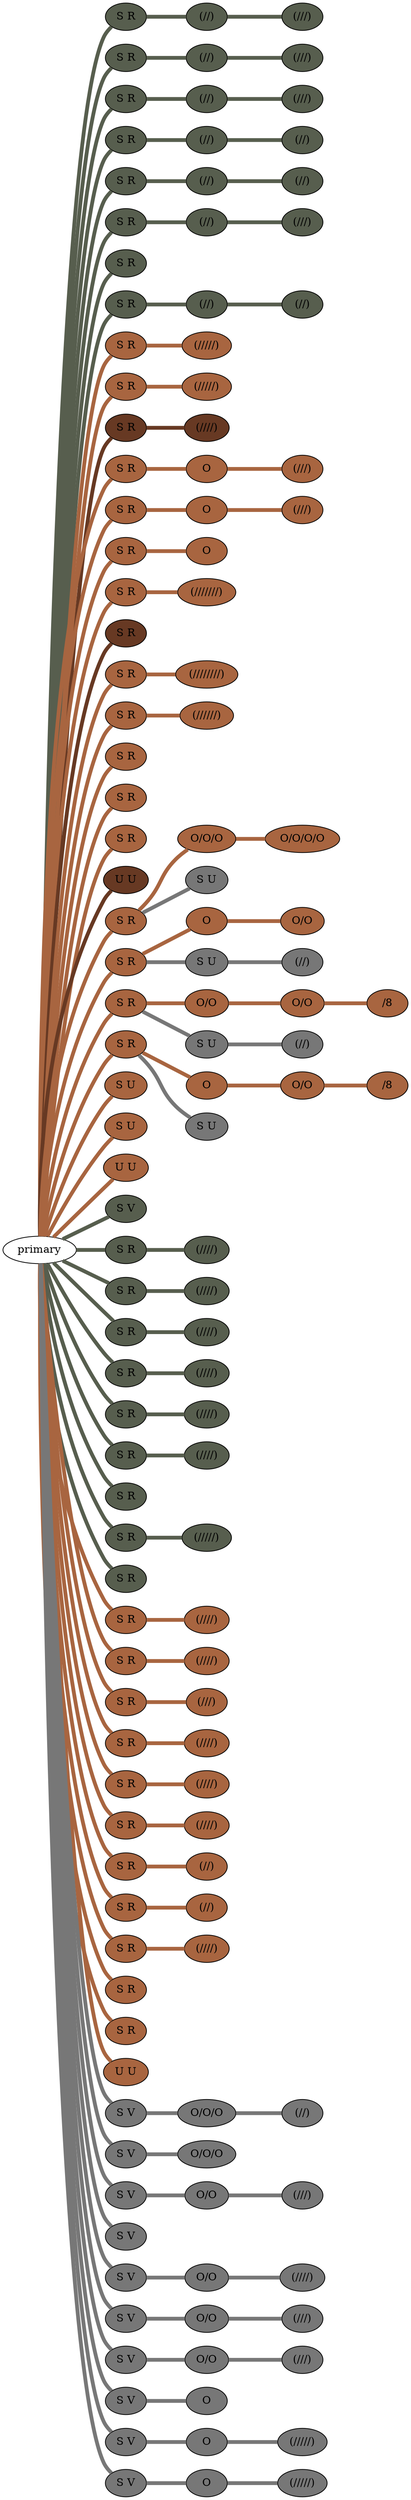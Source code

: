 graph {
 graph [rankdir=LR]
"1" [qtype="pendant_node", pendant_colors="#575E4E,#777777", pendant_ply="S", pendant_attach="R", pendant_length="42", label="S R", style=filled, fillcolor="#575E4E"]
"primary" -- "1" [qtype="pendant_link",penwidth=5,color="#575E4E"]
"1:0" [qtype="knot_node", knot_value="2", knot_type="L", knot_position="8.5", knot_spin="S", label="(//)", style=filled, fillcolor="#575E4E"]
"1" -- "1:0" [qtype="knot_link",penwidth=5,color="#575E4E"]
"1:1" [qtype="knot_node", knot_value="3", knot_type="L", knot_position="15.0", knot_spin="S", label="(///)", style=filled, fillcolor="#575E4E"]
"1:0" -- "1:1" [qtype="knot_link",penwidth=5,color="#575E4E"]
"2" [qtype="pendant_node", pendant_colors="#575E4E,#777777", pendant_ply="S", pendant_attach="R", pendant_length="20", label="S R", style=filled, fillcolor="#575E4E"]
"primary" -- "2" [qtype="pendant_link",penwidth=5,color="#575E4E"]
"2:0" [qtype="knot_node", knot_value="2", knot_type="L", knot_position="8.5", knot_spin="S", label="(//)", style=filled, fillcolor="#575E4E"]
"2" -- "2:0" [qtype="knot_link",penwidth=5,color="#575E4E"]
"2:1" [qtype="knot_node", knot_value="3", knot_type="L", knot_position="15.5", knot_spin="S", label="(///)", style=filled, fillcolor="#575E4E"]
"2:0" -- "2:1" [qtype="knot_link",penwidth=5,color="#575E4E"]
"3" [qtype="pendant_node", pendant_colors="#575E4E,#777777", pendant_ply="S", pendant_attach="R", pendant_length="38", label="S R", style=filled, fillcolor="#575E4E"]
"primary" -- "3" [qtype="pendant_link",penwidth=5,color="#575E4E"]
"3:0" [qtype="knot_node", knot_value="2", knot_type="L", knot_position="9.0", knot_spin="S", label="(//)", style=filled, fillcolor="#575E4E"]
"3" -- "3:0" [qtype="knot_link",penwidth=5,color="#575E4E"]
"3:1" [qtype="knot_node", knot_value="3", knot_type="L", knot_position="15.5", knot_spin="S", label="(///)", style=filled, fillcolor="#575E4E"]
"3:0" -- "3:1" [qtype="knot_link",penwidth=5,color="#575E4E"]
"4" [qtype="pendant_node", pendant_colors="#575E4E,#777777", pendant_ply="S", pendant_attach="R", pendant_length="40", label="S R", style=filled, fillcolor="#575E4E"]
"primary" -- "4" [qtype="pendant_link",penwidth=5,color="#575E4E"]
"4:0" [qtype="knot_node", knot_value="2", knot_type="L", knot_position="9.0", knot_spin="S", label="(//)", style=filled, fillcolor="#575E4E"]
"4" -- "4:0" [qtype="knot_link",penwidth=5,color="#575E4E"]
"4:1" [qtype="knot_node", knot_value="2", knot_type="L", knot_position="14.5", knot_spin="S", label="(//)", style=filled, fillcolor="#575E4E"]
"4:0" -- "4:1" [qtype="knot_link",penwidth=5,color="#575E4E"]
"5" [qtype="pendant_node", pendant_colors="#575E4E,#777777", pendant_ply="S", pendant_attach="R", pendant_length="17", label="S R", style=filled, fillcolor="#575E4E"]
"primary" -- "5" [qtype="pendant_link",penwidth=5,color="#575E4E"]
"5:0" [qtype="knot_node", knot_value="2", knot_type="L", knot_position="9.5", knot_spin="S", label="(//)", style=filled, fillcolor="#575E4E"]
"5" -- "5:0" [qtype="knot_link",penwidth=5,color="#575E4E"]
"5:1" [qtype="knot_node", knot_value="2", knot_type="L", knot_position="13.5", knot_spin="S", label="(//)", style=filled, fillcolor="#575E4E"]
"5:0" -- "5:1" [qtype="knot_link",penwidth=5,color="#575E4E"]
"6" [qtype="pendant_node", pendant_colors="#575E4E,#777777", pendant_ply="S", pendant_attach="R", pendant_length="25", label="S R", style=filled, fillcolor="#575E4E"]
"primary" -- "6" [qtype="pendant_link",penwidth=5,color="#575E4E"]
"6:0" [qtype="knot_node", knot_value="2", knot_type="L", knot_position="10.0", knot_spin="S", label="(//)", style=filled, fillcolor="#575E4E"]
"6" -- "6:0" [qtype="knot_link",penwidth=5,color="#575E4E"]
"6:1" [qtype="knot_node", knot_value="3", knot_type="L", knot_position="14.5", knot_spin="S", label="(///)", style=filled, fillcolor="#575E4E"]
"6:0" -- "6:1" [qtype="knot_link",penwidth=5,color="#575E4E"]
"7" [qtype="pendant_node", pendant_colors="#575E4E,#777777", pendant_ply="S", pendant_attach="R", pendant_length="10", label="S R", style=filled, fillcolor="#575E4E"]
"primary" -- "7" [qtype="pendant_link",penwidth=5,color="#575E4E"]
"8" [qtype="pendant_node", pendant_colors="#575E4E,#777777", pendant_ply="S", pendant_attach="R", pendant_length="28", label="S R", style=filled, fillcolor="#575E4E"]
"primary" -- "8" [qtype="pendant_link",penwidth=5,color="#575E4E"]
"8:0" [qtype="knot_node", knot_value="2", knot_type="L", knot_position="10.5", knot_spin="S", label="(//)", style=filled, fillcolor="#575E4E"]
"8" -- "8:0" [qtype="knot_link",penwidth=5,color="#575E4E"]
"8:1" [qtype="knot_node", knot_value="2", knot_type="L", knot_position="15.0", knot_spin="S", label="(//)", style=filled, fillcolor="#575E4E"]
"8:0" -- "8:1" [qtype="knot_link",penwidth=5,color="#575E4E"]
"9" [qtype="pendant_node", pendant_colors="#A86540,#777777", pendant_ply="S", pendant_attach="R", pendant_length="25", label="S R", style=filled, fillcolor="#A86540"]
"primary" -- "9" [qtype="pendant_link",penwidth=5,color="#A86540"]
"9:0" [qtype="knot_node", knot_value="5", knot_type="L", knot_position="10.5", knot_spin="S", label="(/////)", style=filled, fillcolor="#A86540"]
"9" -- "9:0" [qtype="knot_link",penwidth=5,color="#A86540"]
"10" [qtype="pendant_node", pendant_colors="#A86540,#777777", pendant_ply="S", pendant_attach="R", pendant_length="19", label="S R", style=filled, fillcolor="#A86540"]
"primary" -- "10" [qtype="pendant_link",penwidth=5,color="#A86540"]
"10:0" [qtype="knot_node", knot_value="5", knot_type="L", knot_position="10.0", knot_spin="S", label="(/////)", style=filled, fillcolor="#A86540"]
"10" -- "10:0" [qtype="knot_link",penwidth=5,color="#A86540"]
"11" [qtype="pendant_node", pendant_colors="#673923,#A86540,#575E4E,#777777", pendant_ply="S", pendant_attach="R", pendant_length="20", label="S R", style=filled, fillcolor="#673923"]
"primary" -- "11" [qtype="pendant_link",penwidth=5,color="#673923"]
"11:0" [qtype="knot_node", knot_value="4", knot_type="L", knot_position="11.0", knot_spin="S", label="(////)", style=filled, fillcolor="#673923"]
"11" -- "11:0" [qtype="knot_link",penwidth=5,color="#673923"]
"12" [qtype="pendant_node", pendant_colors="#A86540,#777777", pendant_ply="S", pendant_attach="R", pendant_length="28", label="S R", style=filled, fillcolor="#A86540"]
"primary" -- "12" [qtype="pendant_link",penwidth=5,color="#A86540"]
"12:0" [qtype="knot_node", knot_value="1", knot_type="S", knot_position="4.5", knot_spin="S", label="O", style=filled, fillcolor="#A86540"]
"12" -- "12:0" [qtype="knot_link",penwidth=5,color="#A86540"]
"12:1" [qtype="knot_node", knot_value="3", knot_type="L", knot_position="11.0", knot_spin="S", label="(///)", style=filled, fillcolor="#A86540"]
"12:0" -- "12:1" [qtype="knot_link",penwidth=5,color="#A86540"]
"13" [qtype="pendant_node", pendant_colors="#A86540,#777777", pendant_ply="S", pendant_attach="R", pendant_length="23", label="S R", style=filled, fillcolor="#A86540"]
"primary" -- "13" [qtype="pendant_link",penwidth=5,color="#A86540"]
"13:0" [qtype="knot_node", knot_value="1", knot_type="S", knot_position="4.0", knot_spin="S", label="O", style=filled, fillcolor="#A86540"]
"13" -- "13:0" [qtype="knot_link",penwidth=5,color="#A86540"]
"13:1" [qtype="knot_node", knot_value="3", knot_type="L", knot_position="10.0", knot_spin="S", label="(///)", style=filled, fillcolor="#A86540"]
"13:0" -- "13:1" [qtype="knot_link",penwidth=5,color="#A86540"]
"14" [qtype="pendant_node", pendant_colors="#A86540,#777777", pendant_ply="S", pendant_attach="R", pendant_length="13", label="S R", style=filled, fillcolor="#A86540"]
"primary" -- "14" [qtype="pendant_link",penwidth=5,color="#A86540"]
"14:0" [qtype="knot_node", knot_value="1", knot_type="S", knot_position="4.0", knot_spin="S", label="O", style=filled, fillcolor="#A86540"]
"14" -- "14:0" [qtype="knot_link",penwidth=5,color="#A86540"]
"15" [qtype="pendant_node", pendant_colors="#A86540,#777777", pendant_ply="S", pendant_attach="R", pendant_length="25", label="S R", style=filled, fillcolor="#A86540"]
"primary" -- "15" [qtype="pendant_link",penwidth=5,color="#A86540"]
"15:0" [qtype="knot_node", knot_value="7", knot_type="L", knot_position="10.5", knot_spin="S", label="(///////)", style=filled, fillcolor="#A86540"]
"15" -- "15:0" [qtype="knot_link",penwidth=5,color="#A86540"]
"16" [qtype="pendant_node", pendant_colors="#673923", pendant_ply="S", pendant_attach="R", pendant_length="0", label="S R", style=filled, fillcolor="#673923"]
"primary" -- "16" [qtype="pendant_link",penwidth=5,color="#673923"]
"17" [qtype="pendant_node", pendant_colors="#A86540,#777777", pendant_ply="S", pendant_attach="R", pendant_length="20", label="S R", style=filled, fillcolor="#A86540"]
"primary" -- "17" [qtype="pendant_link",penwidth=5,color="#A86540"]
"17:0" [qtype="knot_node", knot_value="8", knot_type="L", knot_position="10.0", knot_spin="S", label="(////////)", style=filled, fillcolor="#A86540"]
"17" -- "17:0" [qtype="knot_link",penwidth=5,color="#A86540"]
"18" [qtype="pendant_node", pendant_colors="#A86540,#777777", pendant_ply="S", pendant_attach="R", pendant_length="19", label="S R", style=filled, fillcolor="#A86540"]
"primary" -- "18" [qtype="pendant_link",penwidth=5,color="#A86540"]
"18:0" [qtype="knot_node", knot_value="6", knot_type="L", knot_position="10.5", knot_spin="S", label="(//////)", style=filled, fillcolor="#A86540"]
"18" -- "18:0" [qtype="knot_link",penwidth=5,color="#A86540"]
"19" [qtype="pendant_node", pendant_colors="#A86540", pendant_ply="S", pendant_attach="R", pendant_length="3", label="S R", style=filled, fillcolor="#A86540"]
"primary" -- "19" [qtype="pendant_link",penwidth=5,color="#A86540"]
"20" [qtype="pendant_node", pendant_colors="#A86540", pendant_ply="S", pendant_attach="R", pendant_length="1", label="S R", style=filled, fillcolor="#A86540"]
"primary" -- "20" [qtype="pendant_link",penwidth=5,color="#A86540"]
"21" [qtype="pendant_node", pendant_colors="#A86540", pendant_ply="S", pendant_attach="R", pendant_length="1", label="S R", style=filled, fillcolor="#A86540"]
"primary" -- "21" [qtype="pendant_link",penwidth=5,color="#A86540"]
"22" [qtype="pendant_node", pendant_colors="#673923", pendant_ply="U", pendant_attach="U", pendant_length="0", label="U U", style=filled, fillcolor="#673923"]
"primary" -- "22" [qtype="pendant_link",penwidth=5,color="#673923"]
"23" [qtype="pendant_node", pendant_colors="#A86540", pendant_ply="S", pendant_attach="R", pendant_length="12", label="S R", style=filled, fillcolor="#A86540"]
"primary" -- "23" [qtype="pendant_link",penwidth=5,color="#A86540"]
"23:0" [qtype="knot_node", knot_value="3", knot_type="S", knot_position="4.0", knot_spin="S", label="O/O/O", style=filled, fillcolor="#A86540"]
"23" -- "23:0" [qtype="knot_link",penwidth=5,color="#A86540"]
"23:1" [qtype="knot_node", knot_value="4", knot_type="S", knot_position="11.0", knot_spin="S", label="O/O/O/O", style=filled, fillcolor="#A86540"]
"23:0" -- "23:1" [qtype="knot_link",penwidth=5,color="#A86540"]
"23s1" [qtype="pendant_node", pendant_colors="#777777", pendant_ply="S", pendant_attach="U", pendant_length="10", label="S U", style=filled, fillcolor="#777777"]
"23" -- "23s1" [qtype="pendant_link",penwidth=5,color="#777777"]
"24" [qtype="pendant_node", pendant_colors="#A86540", pendant_ply="S", pendant_attach="R", pendant_length="25", label="S R", style=filled, fillcolor="#A86540"]
"primary" -- "24" [qtype="pendant_link",penwidth=5,color="#A86540"]
"24:0" [qtype="knot_node", knot_value="1", knot_type="S", knot_position="3.5", knot_spin="S", label="O", style=filled, fillcolor="#A86540"]
"24" -- "24:0" [qtype="knot_link",penwidth=5,color="#A86540"]
"24:1" [qtype="knot_node", knot_value="2", knot_type="S", knot_position="11.0", knot_spin="S", label="O/O", style=filled, fillcolor="#A86540"]
"24:0" -- "24:1" [qtype="knot_link",penwidth=5,color="#A86540"]
"24s1" [qtype="pendant_node", pendant_colors="#777777", pendant_ply="S", pendant_attach="U", pendant_length="24", label="S U", style=filled, fillcolor="#777777"]
"24" -- "24s1" [qtype="pendant_link",penwidth=5,color="#777777"]
"24s1:0" [qtype="knot_node", knot_value="2", knot_type="L", knot_position="15.5", knot_spin="S", label="(//)", style=filled, fillcolor="#777777"]
"24s1" -- "24s1:0" [qtype="knot_link",penwidth=5,color="#777777"]
"25" [qtype="pendant_node", pendant_colors="#A86540", pendant_ply="S", pendant_attach="R", pendant_length="24", label="S R", style=filled, fillcolor="#A86540"]
"primary" -- "25" [qtype="pendant_link",penwidth=5,color="#A86540"]
"25:0" [qtype="knot_node", knot_value="2", knot_type="S", knot_position="2.5", knot_spin="S", label="O/O", style=filled, fillcolor="#A86540"]
"25" -- "25:0" [qtype="knot_link",penwidth=5,color="#A86540"]
"25:1" [qtype="knot_node", knot_value="2", knot_type="S", knot_position="11.0", knot_spin="S", label="O/O", style=filled, fillcolor="#A86540"]
"25:0" -- "25:1" [qtype="knot_link",penwidth=5,color="#A86540"]
"25:2" [qtype="knot_node", knot_value="1", knot_type="E", knot_position="19.5", knot_spin="S", label="/8", style=filled, fillcolor="#A86540"]
"25:1" -- "25:2" [qtype="knot_link",penwidth=5,color="#A86540"]
"25s1" [qtype="pendant_node", pendant_colors="#777777", pendant_ply="S", pendant_attach="U", pendant_length="25", label="S U", style=filled, fillcolor="#777777"]
"25" -- "25s1" [qtype="pendant_link",penwidth=5,color="#777777"]
"25s1:0" [qtype="knot_node", knot_value="2", knot_type="L", knot_position="17.5", knot_spin="S", label="(//)", style=filled, fillcolor="#777777"]
"25s1" -- "25s1:0" [qtype="knot_link",penwidth=5,color="#777777"]
"26" [qtype="pendant_node", pendant_colors="#A86540", pendant_ply="S", pendant_attach="R", pendant_length="28", label="S R", style=filled, fillcolor="#A86540"]
"primary" -- "26" [qtype="pendant_link",penwidth=5,color="#A86540"]
"26:0" [qtype="knot_node", knot_value="1", knot_type="S", knot_position="2.5", knot_spin="S", label="O", style=filled, fillcolor="#A86540"]
"26" -- "26:0" [qtype="knot_link",penwidth=5,color="#A86540"]
"26:1" [qtype="knot_node", knot_value="2", knot_type="S", knot_position="10.5", knot_spin="S", label="O/O", style=filled, fillcolor="#A86540"]
"26:0" -- "26:1" [qtype="knot_link",penwidth=5,color="#A86540"]
"26:2" [qtype="knot_node", knot_value="1", knot_type="E", knot_position="19.5", knot_spin="S", label="/8", style=filled, fillcolor="#A86540"]
"26:1" -- "26:2" [qtype="knot_link",penwidth=5,color="#A86540"]
"26s1" [qtype="pendant_node", pendant_colors="#777777", pendant_ply="S", pendant_attach="U", pendant_length="9", label="S U", style=filled, fillcolor="#777777"]
"26" -- "26s1" [qtype="pendant_link",penwidth=5,color="#777777"]
"27" [qtype="pendant_node", pendant_colors="#A86540", pendant_ply="S", pendant_attach="U", pendant_length="1", label="S U", style=filled, fillcolor="#A86540"]
"primary" -- "27" [qtype="pendant_link",penwidth=5,color="#A86540"]
"28" [qtype="pendant_node", pendant_colors="#A86540", pendant_ply="S", pendant_attach="U", pendant_length="1", label="S U", style=filled, fillcolor="#A86540"]
"primary" -- "28" [qtype="pendant_link",penwidth=5,color="#A86540"]
"M1" [qtype="pendant_node", pendant_colors="#A86540", pendant_ply="U", pendant_attach="U", pendant_length="2", label="U U", style=filled, fillcolor="#A86540"]
"primary" -- "M1" [qtype="pendant_link",penwidth=5,color="#A86540"]
"29" [qtype="pendant_node", pendant_colors="#575E4E,#A86540", pendant_ply="S", pendant_attach="V", pendant_length="7", label="S V", style=filled, fillcolor="#575E4E"]
"primary" -- "29" [qtype="pendant_link",penwidth=5,color="#575E4E"]
"30" [qtype="pendant_node", pendant_colors="#575E4E,#A86540", pendant_ply="S", pendant_attach="R", pendant_length="35", label="S R", style=filled, fillcolor="#575E4E"]
"primary" -- "30" [qtype="pendant_link",penwidth=5,color="#575E4E"]
"30:0" [qtype="knot_node", knot_value="4", knot_type="L", knot_position="14.0", knot_spin="S", label="(////)", style=filled, fillcolor="#575E4E"]
"30" -- "30:0" [qtype="knot_link",penwidth=5,color="#575E4E"]
"31" [qtype="pendant_node", pendant_colors="#575E4E,#A86540", pendant_ply="S", pendant_attach="R", pendant_length="48", label="S R", style=filled, fillcolor="#575E4E"]
"primary" -- "31" [qtype="pendant_link",penwidth=5,color="#575E4E"]
"31:0" [qtype="knot_node", knot_value="4", knot_type="L", knot_position="14.0", knot_spin="S", label="(////)", style=filled, fillcolor="#575E4E"]
"31" -- "31:0" [qtype="knot_link",penwidth=5,color="#575E4E"]
"32" [qtype="pendant_node", pendant_colors="#575E4E,#A86540", pendant_ply="S", pendant_attach="R", pendant_length="45", label="S R", style=filled, fillcolor="#575E4E"]
"primary" -- "32" [qtype="pendant_link",penwidth=5,color="#575E4E"]
"32:0" [qtype="knot_node", knot_value="4", knot_type="L", knot_position="14.0", knot_spin="S", label="(////)", style=filled, fillcolor="#575E4E"]
"32" -- "32:0" [qtype="knot_link",penwidth=5,color="#575E4E"]
"33" [qtype="pendant_node", pendant_colors="#575E4E,#A86540", pendant_ply="S", pendant_attach="R", pendant_length="38", label="S R", style=filled, fillcolor="#575E4E"]
"primary" -- "33" [qtype="pendant_link",penwidth=5,color="#575E4E"]
"33:0" [qtype="knot_node", knot_value="4", knot_type="L", knot_position="13.5", knot_spin="S", label="(////)", style=filled, fillcolor="#575E4E"]
"33" -- "33:0" [qtype="knot_link",penwidth=5,color="#575E4E"]
"34" [qtype="pendant_node", pendant_colors="#575E4E,#A86540", pendant_ply="S", pendant_attach="R", pendant_length="26", label="S R", style=filled, fillcolor="#575E4E"]
"primary" -- "34" [qtype="pendant_link",penwidth=5,color="#575E4E"]
"34:0" [qtype="knot_node", knot_value="4", knot_type="L", knot_position="13.5", knot_spin="S", label="(////)", style=filled, fillcolor="#575E4E"]
"34" -- "34:0" [qtype="knot_link",penwidth=5,color="#575E4E"]
"35" [qtype="pendant_node", pendant_colors="#575E4E,#A86540", pendant_ply="S", pendant_attach="R", pendant_length="29", label="S R", style=filled, fillcolor="#575E4E"]
"primary" -- "35" [qtype="pendant_link",penwidth=5,color="#575E4E"]
"35:0" [qtype="knot_node", knot_value="4", knot_type="L", knot_position="14.0", knot_spin="S", label="(////)", style=filled, fillcolor="#575E4E"]
"35" -- "35:0" [qtype="knot_link",penwidth=5,color="#575E4E"]
"36" [qtype="pendant_node", pendant_colors="#575E4E,#A86540", pendant_ply="S", pendant_attach="R", pendant_length="12", label="S R", style=filled, fillcolor="#575E4E"]
"primary" -- "36" [qtype="pendant_link",penwidth=5,color="#575E4E"]
"37" [qtype="pendant_node", pendant_colors="#575E4E,#A86540", pendant_ply="S", pendant_attach="R", pendant_length="31", label="S R", style=filled, fillcolor="#575E4E"]
"primary" -- "37" [qtype="pendant_link",penwidth=5,color="#575E4E"]
"37:0" [qtype="knot_node", knot_value="5", knot_type="L", knot_position="14.0", knot_spin="S", label="(/////)", style=filled, fillcolor="#575E4E"]
"37" -- "37:0" [qtype="knot_link",penwidth=5,color="#575E4E"]
"38" [qtype="pendant_node", pendant_colors="#575E4E,#A86540", pendant_ply="S", pendant_attach="R", pendant_length="9", label="S R", style=filled, fillcolor="#575E4E"]
"primary" -- "38" [qtype="pendant_link",penwidth=5,color="#575E4E"]
"39" [qtype="pendant_node", pendant_colors="#A86540,#777777", pendant_ply="S", pendant_attach="R", pendant_length="24", label="S R", style=filled, fillcolor="#A86540"]
"primary" -- "39" [qtype="pendant_link",penwidth=5,color="#A86540"]
"39:0" [qtype="knot_node", knot_value="4", knot_type="L", knot_position="15.0", knot_spin="S", label="(////)", style=filled, fillcolor="#A86540"]
"39" -- "39:0" [qtype="knot_link",penwidth=5,color="#A86540"]
"40" [qtype="pendant_node", pendant_colors="#A86540,#777777", pendant_ply="S", pendant_attach="R", pendant_length="29", label="S R", style=filled, fillcolor="#A86540"]
"primary" -- "40" [qtype="pendant_link",penwidth=5,color="#A86540"]
"40:0" [qtype="knot_node", knot_value="4", knot_type="L", knot_position="15.0", knot_spin="S", label="(////)", style=filled, fillcolor="#A86540"]
"40" -- "40:0" [qtype="knot_link",penwidth=5,color="#A86540"]
"41" [qtype="pendant_node", pendant_colors="#A86540,#777777", pendant_ply="S", pendant_attach="R", pendant_length="18", label="S R", style=filled, fillcolor="#A86540"]
"primary" -- "41" [qtype="pendant_link",penwidth=5,color="#A86540"]
"41:0" [qtype="knot_node", knot_value="3", knot_type="L", knot_position="15.0", knot_spin="S", label="(///)", style=filled, fillcolor="#A86540"]
"41" -- "41:0" [qtype="knot_link",penwidth=5,color="#A86540"]
"42" [qtype="pendant_node", pendant_colors="#A86540,#777777", pendant_ply="S", pendant_attach="R", pendant_length="31", label="S R", style=filled, fillcolor="#A86540"]
"primary" -- "42" [qtype="pendant_link",penwidth=5,color="#A86540"]
"42:0" [qtype="knot_node", knot_value="4", knot_type="L", knot_position="14.5", knot_spin="S", label="(////)", style=filled, fillcolor="#A86540"]
"42" -- "42:0" [qtype="knot_link",penwidth=5,color="#A86540"]
"43" [qtype="pendant_node", pendant_colors="#A86540,#777777", pendant_ply="S", pendant_attach="R", pendant_length="30", label="S R", style=filled, fillcolor="#A86540"]
"primary" -- "43" [qtype="pendant_link",penwidth=5,color="#A86540"]
"43:0" [qtype="knot_node", knot_value="4", knot_type="L", knot_position="15.0", knot_spin="S", label="(////)", style=filled, fillcolor="#A86540"]
"43" -- "43:0" [qtype="knot_link",penwidth=5,color="#A86540"]
"44" [qtype="pendant_node", pendant_colors="#A86540,#777777", pendant_ply="S", pendant_attach="R", pendant_length="29", label="S R", style=filled, fillcolor="#A86540"]
"primary" -- "44" [qtype="pendant_link",penwidth=5,color="#A86540"]
"44:0" [qtype="knot_node", knot_value="4", knot_type="L", knot_position="14.5", knot_spin="S", label="(////)", style=filled, fillcolor="#A86540"]
"44" -- "44:0" [qtype="knot_link",penwidth=5,color="#A86540"]
"45" [qtype="pendant_node", pendant_colors="#A86540,#777777", pendant_ply="S", pendant_attach="R", pendant_length="24", label="S R", style=filled, fillcolor="#A86540"]
"primary" -- "45" [qtype="pendant_link",penwidth=5,color="#A86540"]
"45:0" [qtype="knot_node", knot_value="2", knot_type="L", knot_position="15.5", knot_spin="S", label="(//)", style=filled, fillcolor="#A86540"]
"45" -- "45:0" [qtype="knot_link",penwidth=5,color="#A86540"]
"46" [qtype="pendant_node", pendant_colors="#A86540,#777777", pendant_ply="S", pendant_attach="R", pendant_length="30", label="S R", style=filled, fillcolor="#A86540"]
"primary" -- "46" [qtype="pendant_link",penwidth=5,color="#A86540"]
"46:0" [qtype="knot_node", knot_value="2", knot_type="L", knot_position="15.0", knot_spin="S", label="(//)", style=filled, fillcolor="#A86540"]
"46" -- "46:0" [qtype="knot_link",penwidth=5,color="#A86540"]
"47" [qtype="pendant_node", pendant_colors="#A86540,#777777", pendant_ply="S", pendant_attach="R", pendant_length="29", label="S R", style=filled, fillcolor="#A86540"]
"primary" -- "47" [qtype="pendant_link",penwidth=5,color="#A86540"]
"47:0" [qtype="knot_node", knot_value="4", knot_type="L", knot_position="15.5", knot_spin="S", label="(////)", style=filled, fillcolor="#A86540"]
"47" -- "47:0" [qtype="knot_link",penwidth=5,color="#A86540"]
"48" [qtype="pendant_node", pendant_colors="#A86540", pendant_ply="S", pendant_attach="R", pendant_length="14", label="S R", style=filled, fillcolor="#A86540"]
"primary" -- "48" [qtype="pendant_link",penwidth=5,color="#A86540"]
"49" [qtype="pendant_node", pendant_colors="#A86540", pendant_ply="S", pendant_attach="R", pendant_length="4", label="S R", style=filled, fillcolor="#A86540"]
"primary" -- "49" [qtype="pendant_link",penwidth=5,color="#A86540"]
"M2" [qtype="pendant_node", pendant_colors="#A86540", pendant_ply="U", pendant_attach="U", pendant_length="1", label="U U", style=filled, fillcolor="#A86540"]
"primary" -- "M2" [qtype="pendant_link",penwidth=5,color="#A86540"]
"50" [qtype="pendant_node", pendant_colors="#777777", pendant_ply="S", pendant_attach="V", pendant_length="38", label="S V", style=filled, fillcolor="#777777"]
"primary" -- "50" [qtype="pendant_link",penwidth=5,color="#777777"]
"50:0" [qtype="knot_node", knot_value="3", knot_type="S", knot_position="19.5", knot_spin="S", label="O/O/O", style=filled, fillcolor="#777777"]
"50" -- "50:0" [qtype="knot_link",penwidth=5,color="#777777"]
"50:1" [qtype="knot_node", knot_value="2", knot_type="L", knot_position="17.5", knot_spin="S", label="(//)", style=filled, fillcolor="#777777"]
"50:0" -- "50:1" [qtype="knot_link",penwidth=5,color="#777777"]
"51" [qtype="pendant_node", pendant_colors="#777777", pendant_ply="S", pendant_attach="V", pendant_length="18", label="S V", style=filled, fillcolor="#777777"]
"primary" -- "51" [qtype="pendant_link",penwidth=5,color="#777777"]
"51:0" [qtype="knot_node", knot_value="3", knot_type="S", knot_position="9.5", knot_spin="S", label="O/O/O", style=filled, fillcolor="#777777"]
"51" -- "51:0" [qtype="knot_link",penwidth=5,color="#777777"]
"52" [qtype="pendant_node", pendant_colors="#777777", pendant_ply="S", pendant_attach="V", pendant_length="39", label="S V", style=filled, fillcolor="#777777"]
"primary" -- "52" [qtype="pendant_link",penwidth=5,color="#777777"]
"52:0" [qtype="knot_node", knot_value="2", knot_type="S", knot_position="9.5", knot_spin="S", label="O/O", style=filled, fillcolor="#777777"]
"52" -- "52:0" [qtype="knot_link",penwidth=5,color="#777777"]
"52:1" [qtype="knot_node", knot_value="3", knot_type="L", knot_position="17.0", knot_spin="S", label="(///)", style=filled, fillcolor="#777777"]
"52:0" -- "52:1" [qtype="knot_link",penwidth=5,color="#777777"]
"53" [qtype="pendant_node", pendant_colors="#777777", pendant_ply="S", pendant_attach="V", pendant_length="6", label="S V", style=filled, fillcolor="#777777"]
"primary" -- "53" [qtype="pendant_link",penwidth=5,color="#777777"]
"54" [qtype="pendant_node", pendant_colors="#777777", pendant_ply="S", pendant_attach="V", pendant_length="19", label="S V", style=filled, fillcolor="#777777"]
"primary" -- "54" [qtype="pendant_link",penwidth=5,color="#777777"]
"54:0" [qtype="knot_node", knot_value="2", knot_type="S", knot_position="9.0", knot_spin="S", label="O/O", style=filled, fillcolor="#777777"]
"54" -- "54:0" [qtype="knot_link",penwidth=5,color="#777777"]
"54:1" [qtype="knot_node", knot_value="4", knot_type="L", knot_position="17.0", knot_spin="S", label="(////)", style=filled, fillcolor="#777777"]
"54:0" -- "54:1" [qtype="knot_link",penwidth=5,color="#777777"]
"55" [qtype="pendant_node", pendant_colors="#777777", pendant_ply="S", pendant_attach="V", pendant_length="17", label="S V", style=filled, fillcolor="#777777"]
"primary" -- "55" [qtype="pendant_link",penwidth=5,color="#777777"]
"55:0" [qtype="knot_node", knot_value="2", knot_type="S", knot_position="8.5", knot_spin="S", label="O/O", style=filled, fillcolor="#777777"]
"55" -- "55:0" [qtype="knot_link",penwidth=5,color="#777777"]
"55:1" [qtype="knot_node", knot_value="3", knot_type="L", knot_position="16.5", knot_spin="S", label="(///)", style=filled, fillcolor="#777777"]
"55:0" -- "55:1" [qtype="knot_link",penwidth=5,color="#777777"]
"56" [qtype="pendant_node", pendant_colors="#777777", pendant_ply="S", pendant_attach="V", pendant_length="22", label="S V", style=filled, fillcolor="#777777"]
"primary" -- "56" [qtype="pendant_link",penwidth=5,color="#777777"]
"56:0" [qtype="knot_node", knot_value="2", knot_type="S", knot_position="8.5", knot_spin="S", label="O/O", style=filled, fillcolor="#777777"]
"56" -- "56:0" [qtype="knot_link",penwidth=5,color="#777777"]
"56:1" [qtype="knot_node", knot_value="3", knot_type="L", knot_position="15.5", knot_spin="S", label="(///)", style=filled, fillcolor="#777777"]
"56:0" -- "56:1" [qtype="knot_link",penwidth=5,color="#777777"]
"57" [qtype="pendant_node", pendant_colors="#777777", pendant_ply="S", pendant_attach="V", pendant_length="9", label="S V", style=filled, fillcolor="#777777"]
"primary" -- "57" [qtype="pendant_link",penwidth=5,color="#777777"]
"57:0" [qtype="knot_node", knot_value="1", knot_type="S", knot_position="8.5", knot_spin="S", label="O", style=filled, fillcolor="#777777"]
"57" -- "57:0" [qtype="knot_link",penwidth=5,color="#777777"]
"58" [qtype="pendant_node", pendant_colors="#777777", pendant_ply="S", pendant_attach="V", pendant_length="41", label="S V", style=filled, fillcolor="#777777"]
"primary" -- "58" [qtype="pendant_link",penwidth=5,color="#777777"]
"58:0" [qtype="knot_node", knot_value="1", knot_type="S", knot_position="8.5", knot_spin="S", label="O", style=filled, fillcolor="#777777"]
"58" -- "58:0" [qtype="knot_link",penwidth=5,color="#777777"]
"58:1" [qtype="knot_node", knot_value="5", knot_type="L", knot_position="15.5", knot_spin="S", label="(/////)", style=filled, fillcolor="#777777"]
"58:0" -- "58:1" [qtype="knot_link",penwidth=5,color="#777777"]
"59" [qtype="pendant_node", pendant_colors="#777777", pendant_ply="S", pendant_attach="V", pendant_length="23", label="S V", style=filled, fillcolor="#777777"]
"primary" -- "59" [qtype="pendant_link",penwidth=5,color="#777777"]
"59:0" [qtype="knot_node", knot_value="1", knot_type="S", knot_position="8.5", knot_spin="S", label="O", style=filled, fillcolor="#777777"]
"59" -- "59:0" [qtype="knot_link",penwidth=5,color="#777777"]
"59:1" [qtype="knot_node", knot_value="5", knot_type="L", knot_position="15.5", knot_spin="S", label="(/////)", style=filled, fillcolor="#777777"]
"59:0" -- "59:1" [qtype="knot_link",penwidth=5,color="#777777"]
}
